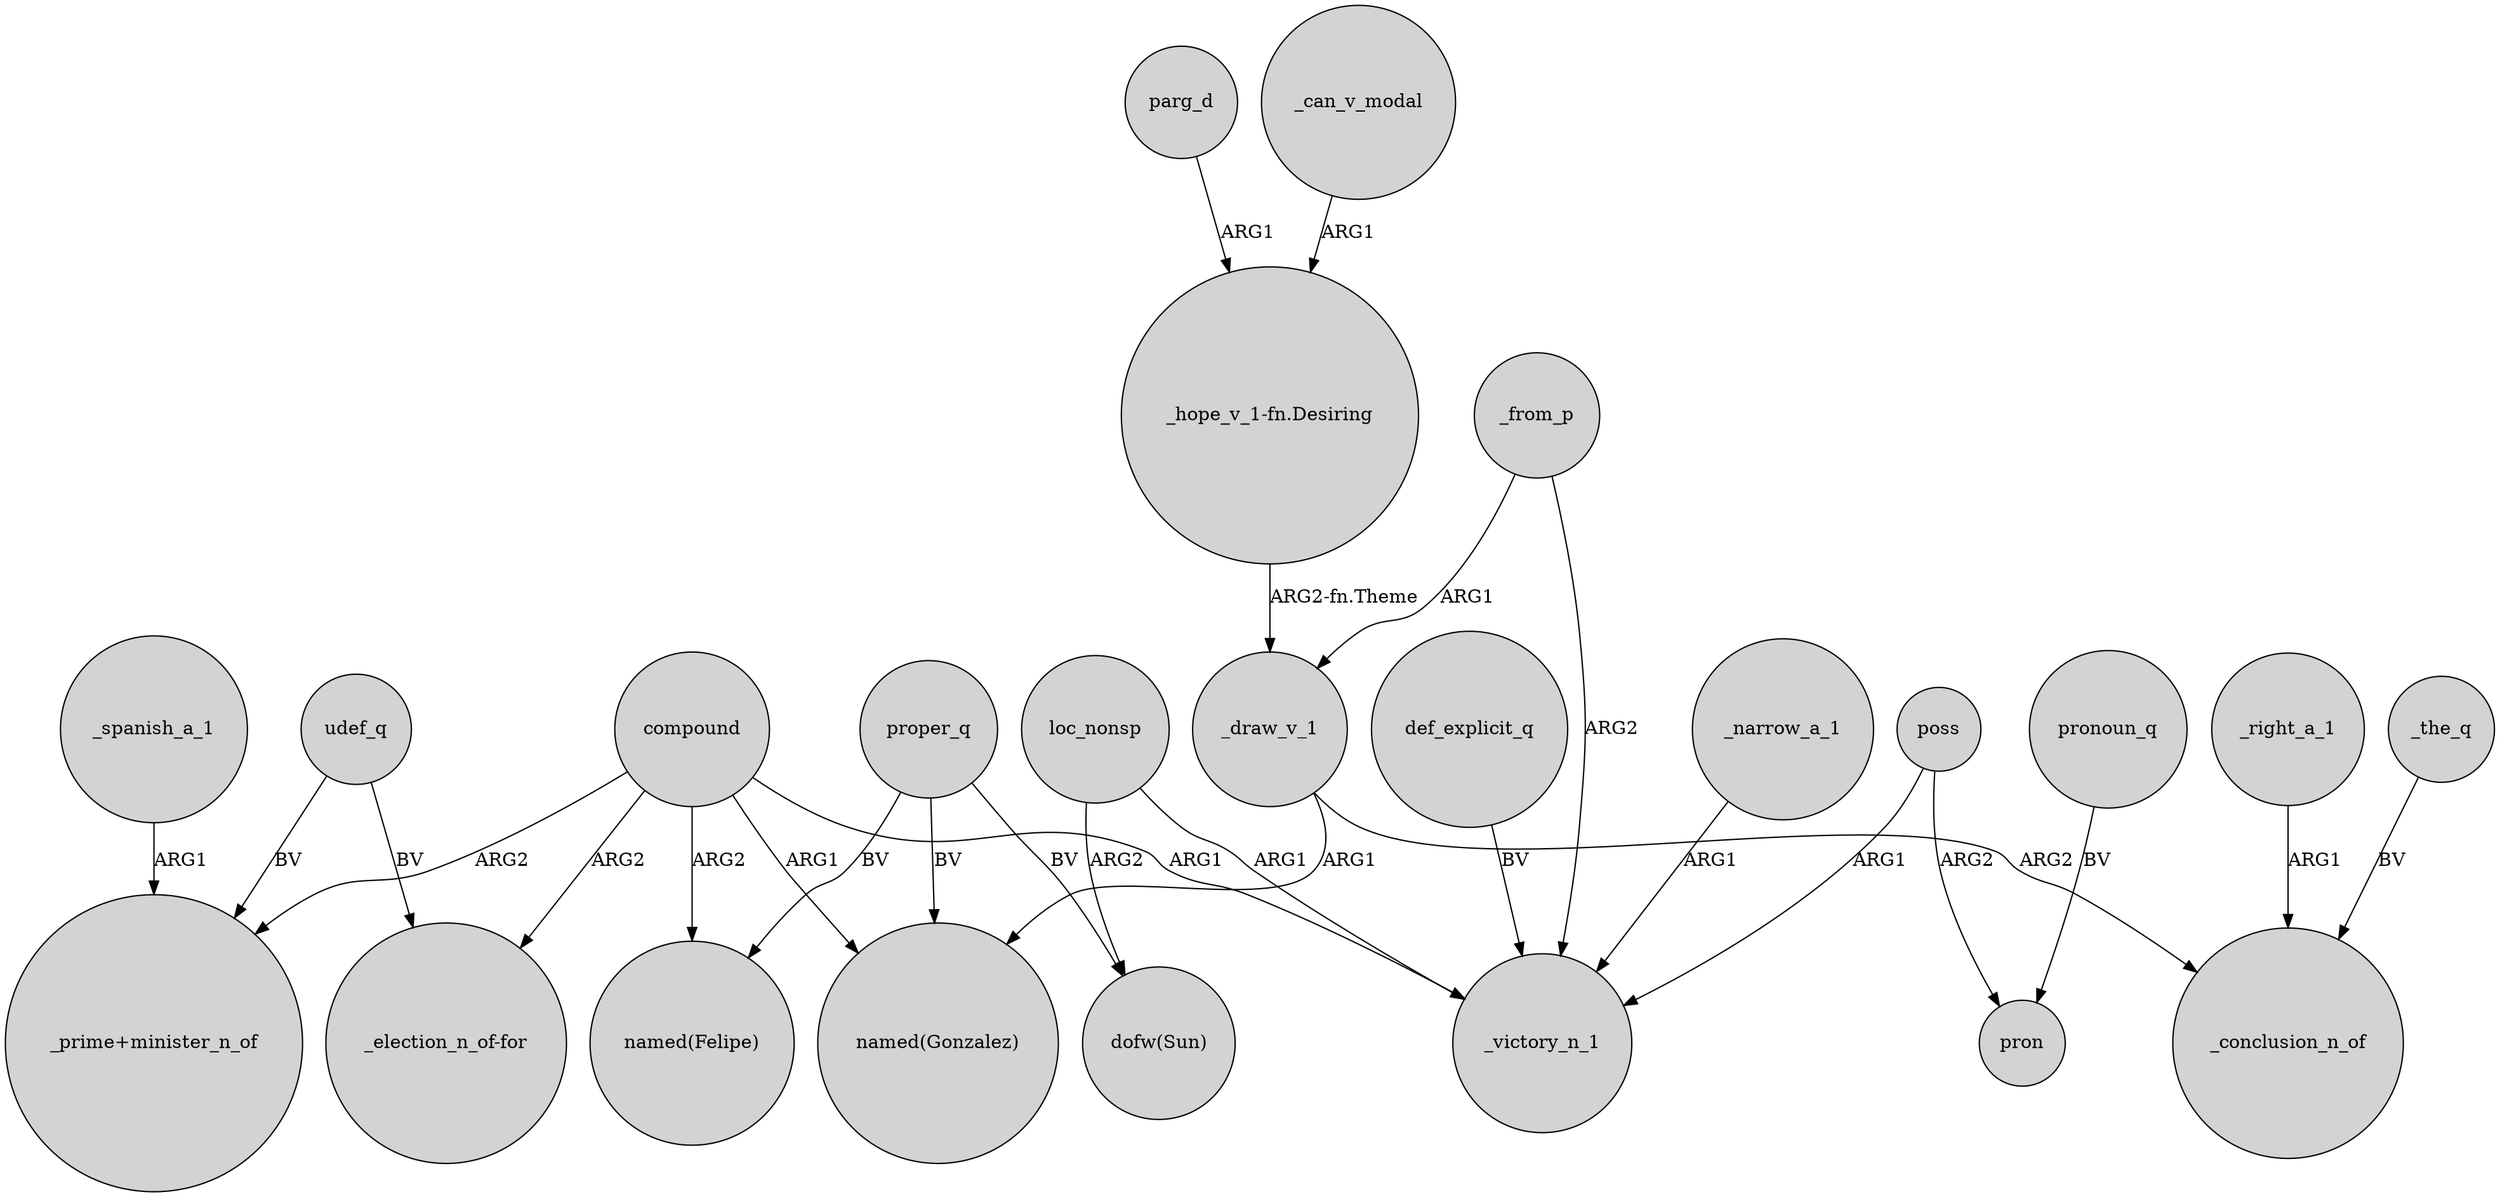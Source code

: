 digraph {
	node [shape=circle style=filled]
	parg_d -> "_hope_v_1-fn.Desiring" [label=ARG1]
	_spanish_a_1 -> "_prime+minister_n_of" [label=ARG1]
	compound -> _victory_n_1 [label=ARG1]
	poss -> pron [label=ARG2]
	compound -> "_prime+minister_n_of" [label=ARG2]
	udef_q -> "_election_n_of-for" [label=BV]
	compound -> "_election_n_of-for" [label=ARG2]
	_can_v_modal -> "_hope_v_1-fn.Desiring" [label=ARG1]
	loc_nonsp -> "dofw(Sun)" [label=ARG2]
	proper_q -> "named(Gonzalez)" [label=BV]
	compound -> "named(Felipe)" [label=ARG2]
	_draw_v_1 -> _conclusion_n_of [label=ARG2]
	poss -> _victory_n_1 [label=ARG1]
	_the_q -> _conclusion_n_of [label=BV]
	def_explicit_q -> _victory_n_1 [label=BV]
	proper_q -> "dofw(Sun)" [label=BV]
	proper_q -> "named(Felipe)" [label=BV]
	_draw_v_1 -> "named(Gonzalez)" [label=ARG1]
	pronoun_q -> pron [label=BV]
	udef_q -> "_prime+minister_n_of" [label=BV]
	_from_p -> _victory_n_1 [label=ARG2]
	_right_a_1 -> _conclusion_n_of [label=ARG1]
	compound -> "named(Gonzalez)" [label=ARG1]
	"_hope_v_1-fn.Desiring" -> _draw_v_1 [label="ARG2-fn.Theme"]
	_from_p -> _draw_v_1 [label=ARG1]
	_narrow_a_1 -> _victory_n_1 [label=ARG1]
	loc_nonsp -> _victory_n_1 [label=ARG1]
}
